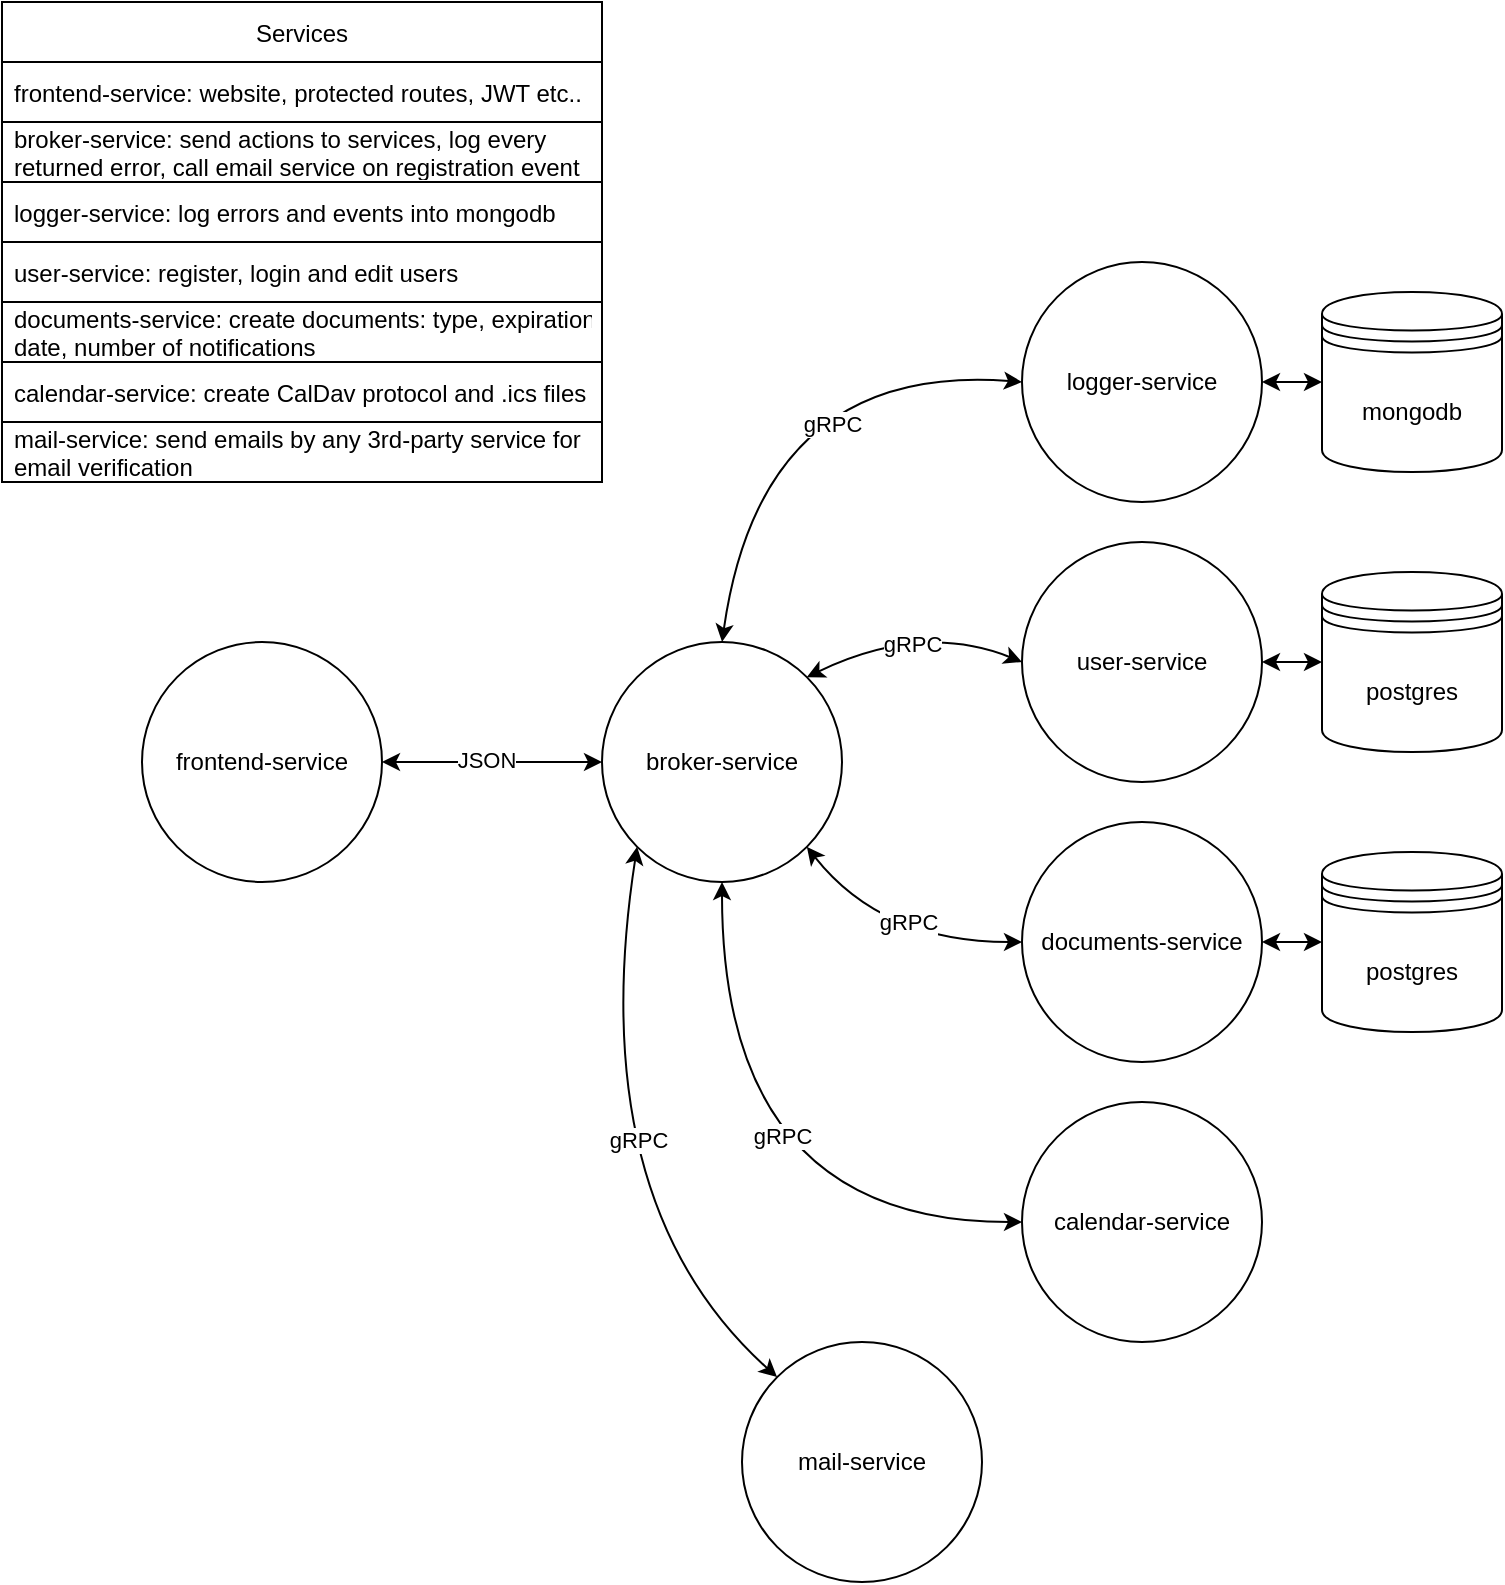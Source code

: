 <mxfile version="20.0.2" type="device"><diagram id="2j475nTpU7DzQZQ7CHG9" name="Page-1"><mxGraphModel dx="1483" dy="1980" grid="1" gridSize="10" guides="1" tooltips="1" connect="1" arrows="1" fold="1" page="1" pageScale="1" pageWidth="850" pageHeight="1100" math="0" shadow="0"><root><mxCell id="0"/><mxCell id="1" parent="0"/><mxCell id="KC65NHqHegjByWBF8yLd-3" style="edgeStyle=orthogonalEdgeStyle;orthogonalLoop=1;jettySize=auto;html=1;exitX=1;exitY=0.5;exitDx=0;exitDy=0;entryX=0;entryY=0.5;entryDx=0;entryDy=0;rounded=1;startArrow=classic;startFill=1;" edge="1" parent="1" source="KC65NHqHegjByWBF8yLd-1" target="KC65NHqHegjByWBF8yLd-2"><mxGeometry relative="1" as="geometry"/></mxCell><mxCell id="KC65NHqHegjByWBF8yLd-18" value="JSON" style="edgeLabel;html=1;align=center;verticalAlign=middle;resizable=0;points=[];" vertex="1" connectable="0" parent="KC65NHqHegjByWBF8yLd-3"><mxGeometry x="-0.065" y="1" relative="1" as="geometry"><mxPoint as="offset"/></mxGeometry></mxCell><mxCell id="KC65NHqHegjByWBF8yLd-1" value="frontend-service" style="ellipse;whiteSpace=wrap;html=1;aspect=fixed;" vertex="1" parent="1"><mxGeometry x="100" y="130" width="120" height="120" as="geometry"/></mxCell><mxCell id="KC65NHqHegjByWBF8yLd-12" style="edgeStyle=orthogonalEdgeStyle;curved=1;orthogonalLoop=1;jettySize=auto;html=1;exitX=0.5;exitY=1;exitDx=0;exitDy=0;entryX=0;entryY=0.5;entryDx=0;entryDy=0;startArrow=classic;startFill=1;" edge="1" parent="1" source="KC65NHqHegjByWBF8yLd-2" target="KC65NHqHegjByWBF8yLd-11"><mxGeometry relative="1" as="geometry"/></mxCell><mxCell id="KC65NHqHegjByWBF8yLd-13" value="gRPC" style="edgeLabel;html=1;align=center;verticalAlign=middle;resizable=0;points=[];" vertex="1" connectable="0" parent="KC65NHqHegjByWBF8yLd-12"><mxGeometry x="-0.206" y="21" relative="1" as="geometry"><mxPoint x="9" as="offset"/></mxGeometry></mxCell><mxCell id="KC65NHqHegjByWBF8yLd-53" style="edgeStyle=none;curved=1;sketch=0;orthogonalLoop=1;jettySize=auto;html=1;exitX=1;exitY=1;exitDx=0;exitDy=0;entryX=0;entryY=0.5;entryDx=0;entryDy=0;shadow=0;startArrow=classic;startFill=1;strokeWidth=1;" edge="1" parent="1" source="KC65NHqHegjByWBF8yLd-2" target="KC65NHqHegjByWBF8yLd-9"><mxGeometry relative="1" as="geometry"><Array as="points"><mxPoint x="470" y="280"/></Array></mxGeometry></mxCell><mxCell id="KC65NHqHegjByWBF8yLd-54" value="gRPC" style="edgeLabel;html=1;align=center;verticalAlign=middle;resizable=0;points=[];" vertex="1" connectable="0" parent="KC65NHqHegjByWBF8yLd-53"><mxGeometry x="0.118" y="-9" relative="1" as="geometry"><mxPoint y="-19" as="offset"/></mxGeometry></mxCell><mxCell id="KC65NHqHegjByWBF8yLd-55" style="edgeStyle=none;curved=1;sketch=0;orthogonalLoop=1;jettySize=auto;html=1;exitX=1;exitY=0;exitDx=0;exitDy=0;entryX=0;entryY=0.5;entryDx=0;entryDy=0;shadow=0;startArrow=classic;startFill=1;strokeWidth=1;" edge="1" parent="1" source="KC65NHqHegjByWBF8yLd-2" target="KC65NHqHegjByWBF8yLd-4"><mxGeometry relative="1" as="geometry"><Array as="points"><mxPoint x="490" y="120"/></Array></mxGeometry></mxCell><mxCell id="KC65NHqHegjByWBF8yLd-56" value="gRPC" style="edgeLabel;html=1;align=center;verticalAlign=middle;resizable=0;points=[];" vertex="1" connectable="0" parent="KC65NHqHegjByWBF8yLd-55"><mxGeometry x="-0.084" y="-8" relative="1" as="geometry"><mxPoint y="-1" as="offset"/></mxGeometry></mxCell><mxCell id="KC65NHqHegjByWBF8yLd-58" style="edgeStyle=none;curved=1;sketch=0;orthogonalLoop=1;jettySize=auto;html=1;exitX=0;exitY=1;exitDx=0;exitDy=0;entryX=0;entryY=0;entryDx=0;entryDy=0;shadow=0;startArrow=classic;startFill=1;strokeWidth=1;" edge="1" parent="1" source="KC65NHqHegjByWBF8yLd-2" target="KC65NHqHegjByWBF8yLd-57"><mxGeometry relative="1" as="geometry"><Array as="points"><mxPoint x="320" y="410"/></Array></mxGeometry></mxCell><mxCell id="KC65NHqHegjByWBF8yLd-62" value="gRPC" style="edgeLabel;html=1;align=center;verticalAlign=middle;resizable=0;points=[];" vertex="1" connectable="0" parent="KC65NHqHegjByWBF8yLd-58"><mxGeometry x="-0.068" y="23" relative="1" as="geometry"><mxPoint as="offset"/></mxGeometry></mxCell><mxCell id="KC65NHqHegjByWBF8yLd-2" value="broker-service" style="ellipse;whiteSpace=wrap;html=1;aspect=fixed;" vertex="1" parent="1"><mxGeometry x="330" y="130" width="120" height="120" as="geometry"/></mxCell><mxCell id="KC65NHqHegjByWBF8yLd-46" style="edgeStyle=none;curved=1;sketch=0;orthogonalLoop=1;jettySize=auto;html=1;exitX=1;exitY=0.5;exitDx=0;exitDy=0;entryX=0;entryY=0.5;entryDx=0;entryDy=0;shadow=0;startArrow=classic;startFill=1;strokeWidth=1;" edge="1" parent="1" source="KC65NHqHegjByWBF8yLd-4" target="KC65NHqHegjByWBF8yLd-45"><mxGeometry relative="1" as="geometry"/></mxCell><mxCell id="KC65NHqHegjByWBF8yLd-4" value="user-service" style="ellipse;whiteSpace=wrap;html=1;aspect=fixed;" vertex="1" parent="1"><mxGeometry x="540" y="80" width="120" height="120" as="geometry"/></mxCell><mxCell id="KC65NHqHegjByWBF8yLd-42" style="edgeStyle=none;curved=1;sketch=0;orthogonalLoop=1;jettySize=auto;html=1;exitX=1;exitY=0.5;exitDx=0;exitDy=0;entryX=0;entryY=0.5;entryDx=0;entryDy=0;shadow=0;startArrow=classic;startFill=1;strokeWidth=1;" edge="1" parent="1" source="KC65NHqHegjByWBF8yLd-9" target="KC65NHqHegjByWBF8yLd-41"><mxGeometry relative="1" as="geometry"/></mxCell><mxCell id="KC65NHqHegjByWBF8yLd-9" value="documents-service" style="ellipse;whiteSpace=wrap;html=1;aspect=fixed;" vertex="1" parent="1"><mxGeometry x="540" y="220" width="120" height="120" as="geometry"/></mxCell><mxCell id="KC65NHqHegjByWBF8yLd-11" value="calendar-service" style="ellipse;whiteSpace=wrap;html=1;aspect=fixed;" vertex="1" parent="1"><mxGeometry x="540" y="360" width="120" height="120" as="geometry"/></mxCell><mxCell id="KC65NHqHegjByWBF8yLd-48" style="edgeStyle=none;curved=1;sketch=0;orthogonalLoop=1;jettySize=auto;html=1;exitX=1;exitY=0.5;exitDx=0;exitDy=0;entryX=0;entryY=0.5;entryDx=0;entryDy=0;shadow=0;startArrow=classic;startFill=1;strokeWidth=1;" edge="1" parent="1" source="KC65NHqHegjByWBF8yLd-19" target="KC65NHqHegjByWBF8yLd-47"><mxGeometry relative="1" as="geometry"/></mxCell><mxCell id="KC65NHqHegjByWBF8yLd-49" style="edgeStyle=none;curved=1;sketch=0;orthogonalLoop=1;jettySize=auto;html=1;exitX=0;exitY=0.5;exitDx=0;exitDy=0;entryX=0.5;entryY=0;entryDx=0;entryDy=0;shadow=0;startArrow=classic;startFill=1;strokeWidth=1;" edge="1" parent="1" source="KC65NHqHegjByWBF8yLd-19" target="KC65NHqHegjByWBF8yLd-2"><mxGeometry relative="1" as="geometry"><Array as="points"><mxPoint x="410" y="-10"/></Array></mxGeometry></mxCell><mxCell id="KC65NHqHegjByWBF8yLd-50" value="gRPC" style="edgeLabel;html=1;align=center;verticalAlign=middle;resizable=0;points=[];" vertex="1" connectable="0" parent="KC65NHqHegjByWBF8yLd-49"><mxGeometry x="0.069" y="31" relative="1" as="geometry"><mxPoint x="6" y="11" as="offset"/></mxGeometry></mxCell><mxCell id="KC65NHqHegjByWBF8yLd-19" value="logger-service" style="ellipse;whiteSpace=wrap;html=1;aspect=fixed;" vertex="1" parent="1"><mxGeometry x="540" y="-60" width="120" height="120" as="geometry"/></mxCell><mxCell id="KC65NHqHegjByWBF8yLd-41" value="postgres" style="shape=datastore;whiteSpace=wrap;html=1;" vertex="1" parent="1"><mxGeometry x="690" y="235" width="90" height="90" as="geometry"/></mxCell><mxCell id="KC65NHqHegjByWBF8yLd-45" value="postgres" style="shape=datastore;whiteSpace=wrap;html=1;" vertex="1" parent="1"><mxGeometry x="690" y="95" width="90" height="90" as="geometry"/></mxCell><mxCell id="KC65NHqHegjByWBF8yLd-47" value="mongodb" style="shape=datastore;whiteSpace=wrap;html=1;" vertex="1" parent="1"><mxGeometry x="690" y="-45" width="90" height="90" as="geometry"/></mxCell><mxCell id="KC65NHqHegjByWBF8yLd-57" value="mail-service" style="ellipse;whiteSpace=wrap;html=1;aspect=fixed;" vertex="1" parent="1"><mxGeometry x="400" y="480" width="120" height="120" as="geometry"/></mxCell><mxCell id="KC65NHqHegjByWBF8yLd-63" value="Services" style="swimlane;fontStyle=0;childLayout=stackLayout;horizontal=1;startSize=30;horizontalStack=0;resizeParent=1;resizeParentMax=0;resizeLast=0;collapsible=1;marginBottom=0;" vertex="1" parent="1"><mxGeometry x="30" y="-190" width="300" height="240" as="geometry"><mxRectangle x="20" y="280" width="90" height="30" as="alternateBounds"/></mxGeometry></mxCell><mxCell id="KC65NHqHegjByWBF8yLd-64" value="frontend-service: website, protected routes, JWT etc.." style="text;strokeColor=default;fillColor=none;align=left;verticalAlign=middle;spacingLeft=4;spacingRight=4;overflow=hidden;points=[[0,0.5],[1,0.5]];portConstraint=eastwest;rotatable=0;spacingTop=0;spacing=2;spacingBottom=0;" vertex="1" parent="KC65NHqHegjByWBF8yLd-63"><mxGeometry y="30" width="300" height="30" as="geometry"/></mxCell><mxCell id="KC65NHqHegjByWBF8yLd-65" value="broker-service: send actions to services, log every&#10;returned error, call email service on registration event" style="text;strokeColor=default;fillColor=none;align=left;verticalAlign=middle;spacingLeft=4;spacingRight=4;overflow=hidden;points=[[0,0.5],[1,0.5]];portConstraint=eastwest;rotatable=0;spacingTop=0;spacing=2;spacingBottom=0;" vertex="1" parent="KC65NHqHegjByWBF8yLd-63"><mxGeometry y="60" width="300" height="30" as="geometry"/></mxCell><mxCell id="KC65NHqHegjByWBF8yLd-66" value="logger-service: log errors and events into mongodb" style="text;strokeColor=default;fillColor=none;align=left;verticalAlign=middle;spacingLeft=4;spacingRight=4;overflow=hidden;points=[[0,0.5],[1,0.5]];portConstraint=eastwest;rotatable=0;spacingTop=0;spacing=2;spacingBottom=0;" vertex="1" parent="KC65NHqHegjByWBF8yLd-63"><mxGeometry y="90" width="300" height="30" as="geometry"/></mxCell><mxCell id="KC65NHqHegjByWBF8yLd-67" value="user-service: register, login and edit users" style="text;strokeColor=default;fillColor=none;align=left;verticalAlign=middle;spacingLeft=4;spacingRight=4;overflow=hidden;points=[[0,0.5],[1,0.5]];portConstraint=eastwest;rotatable=0;spacingTop=0;spacing=2;spacingBottom=0;" vertex="1" parent="KC65NHqHegjByWBF8yLd-63"><mxGeometry y="120" width="300" height="30" as="geometry"/></mxCell><mxCell id="KC65NHqHegjByWBF8yLd-68" value="documents-service: create documents: type, expiration&#10;date, number of notifications" style="text;strokeColor=default;fillColor=none;align=left;verticalAlign=middle;spacingLeft=4;spacingRight=4;overflow=hidden;points=[[0,0.5],[1,0.5]];portConstraint=eastwest;rotatable=0;" vertex="1" parent="KC65NHqHegjByWBF8yLd-63"><mxGeometry y="150" width="300" height="30" as="geometry"/></mxCell><mxCell id="KC65NHqHegjByWBF8yLd-69" value="calendar-service: create CalDav protocol and .ics files " style="text;strokeColor=default;fillColor=none;align=left;verticalAlign=middle;spacingLeft=4;spacingRight=4;overflow=hidden;points=[[0,0.5],[1,0.5]];portConstraint=eastwest;rotatable=0;spacingTop=0;spacing=2;spacingBottom=0;" vertex="1" parent="KC65NHqHegjByWBF8yLd-63"><mxGeometry y="180" width="300" height="30" as="geometry"/></mxCell><mxCell id="KC65NHqHegjByWBF8yLd-71" value="mail-service: send emails by any 3rd-party service for&#10;email verification" style="text;strokeColor=none;fillColor=none;align=left;verticalAlign=middle;spacingLeft=4;spacingRight=4;overflow=hidden;points=[[0,0.5],[1,0.5]];portConstraint=eastwest;rotatable=0;spacingTop=0;spacing=2;spacingBottom=0;" vertex="1" parent="KC65NHqHegjByWBF8yLd-63"><mxGeometry y="210" width="300" height="30" as="geometry"/></mxCell></root></mxGraphModel></diagram></mxfile>